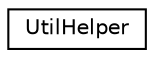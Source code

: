 digraph G
{
  edge [fontname="Helvetica",fontsize="10",labelfontname="Helvetica",labelfontsize="10"];
  node [fontname="Helvetica",fontsize="10",shape=record];
  rankdir=LR;
  Node1 [label="UtilHelper",height=0.2,width=0.4,color="black", fillcolor="white", style="filled",URL="$class_utopia_1_1_components_1_1_helper_1_1_util_helper.html"];
}
